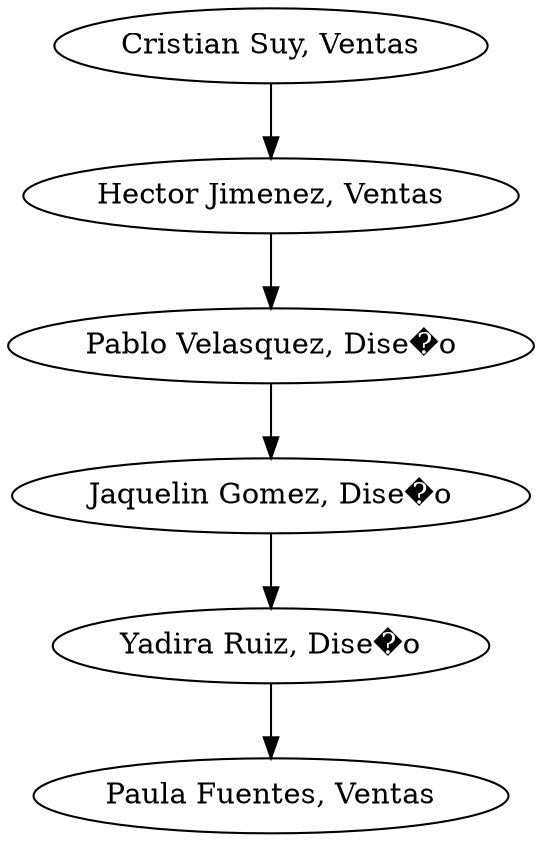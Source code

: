 digraph ListaEmpleados {
0[label = "Cristian Suy, Ventas"];
1[label = "Hector Jimenez, Ventas"];
2[label = "Pablo Velasquez, Dise�o"];
3[label = "Jaquelin Gomez, Dise�o"];
4[label = "Yadira Ruiz, Dise�o"];
5[label = "Paula Fuentes, Ventas"];
0->1;
1->2;
2->3;
3->4;
4->5;
}